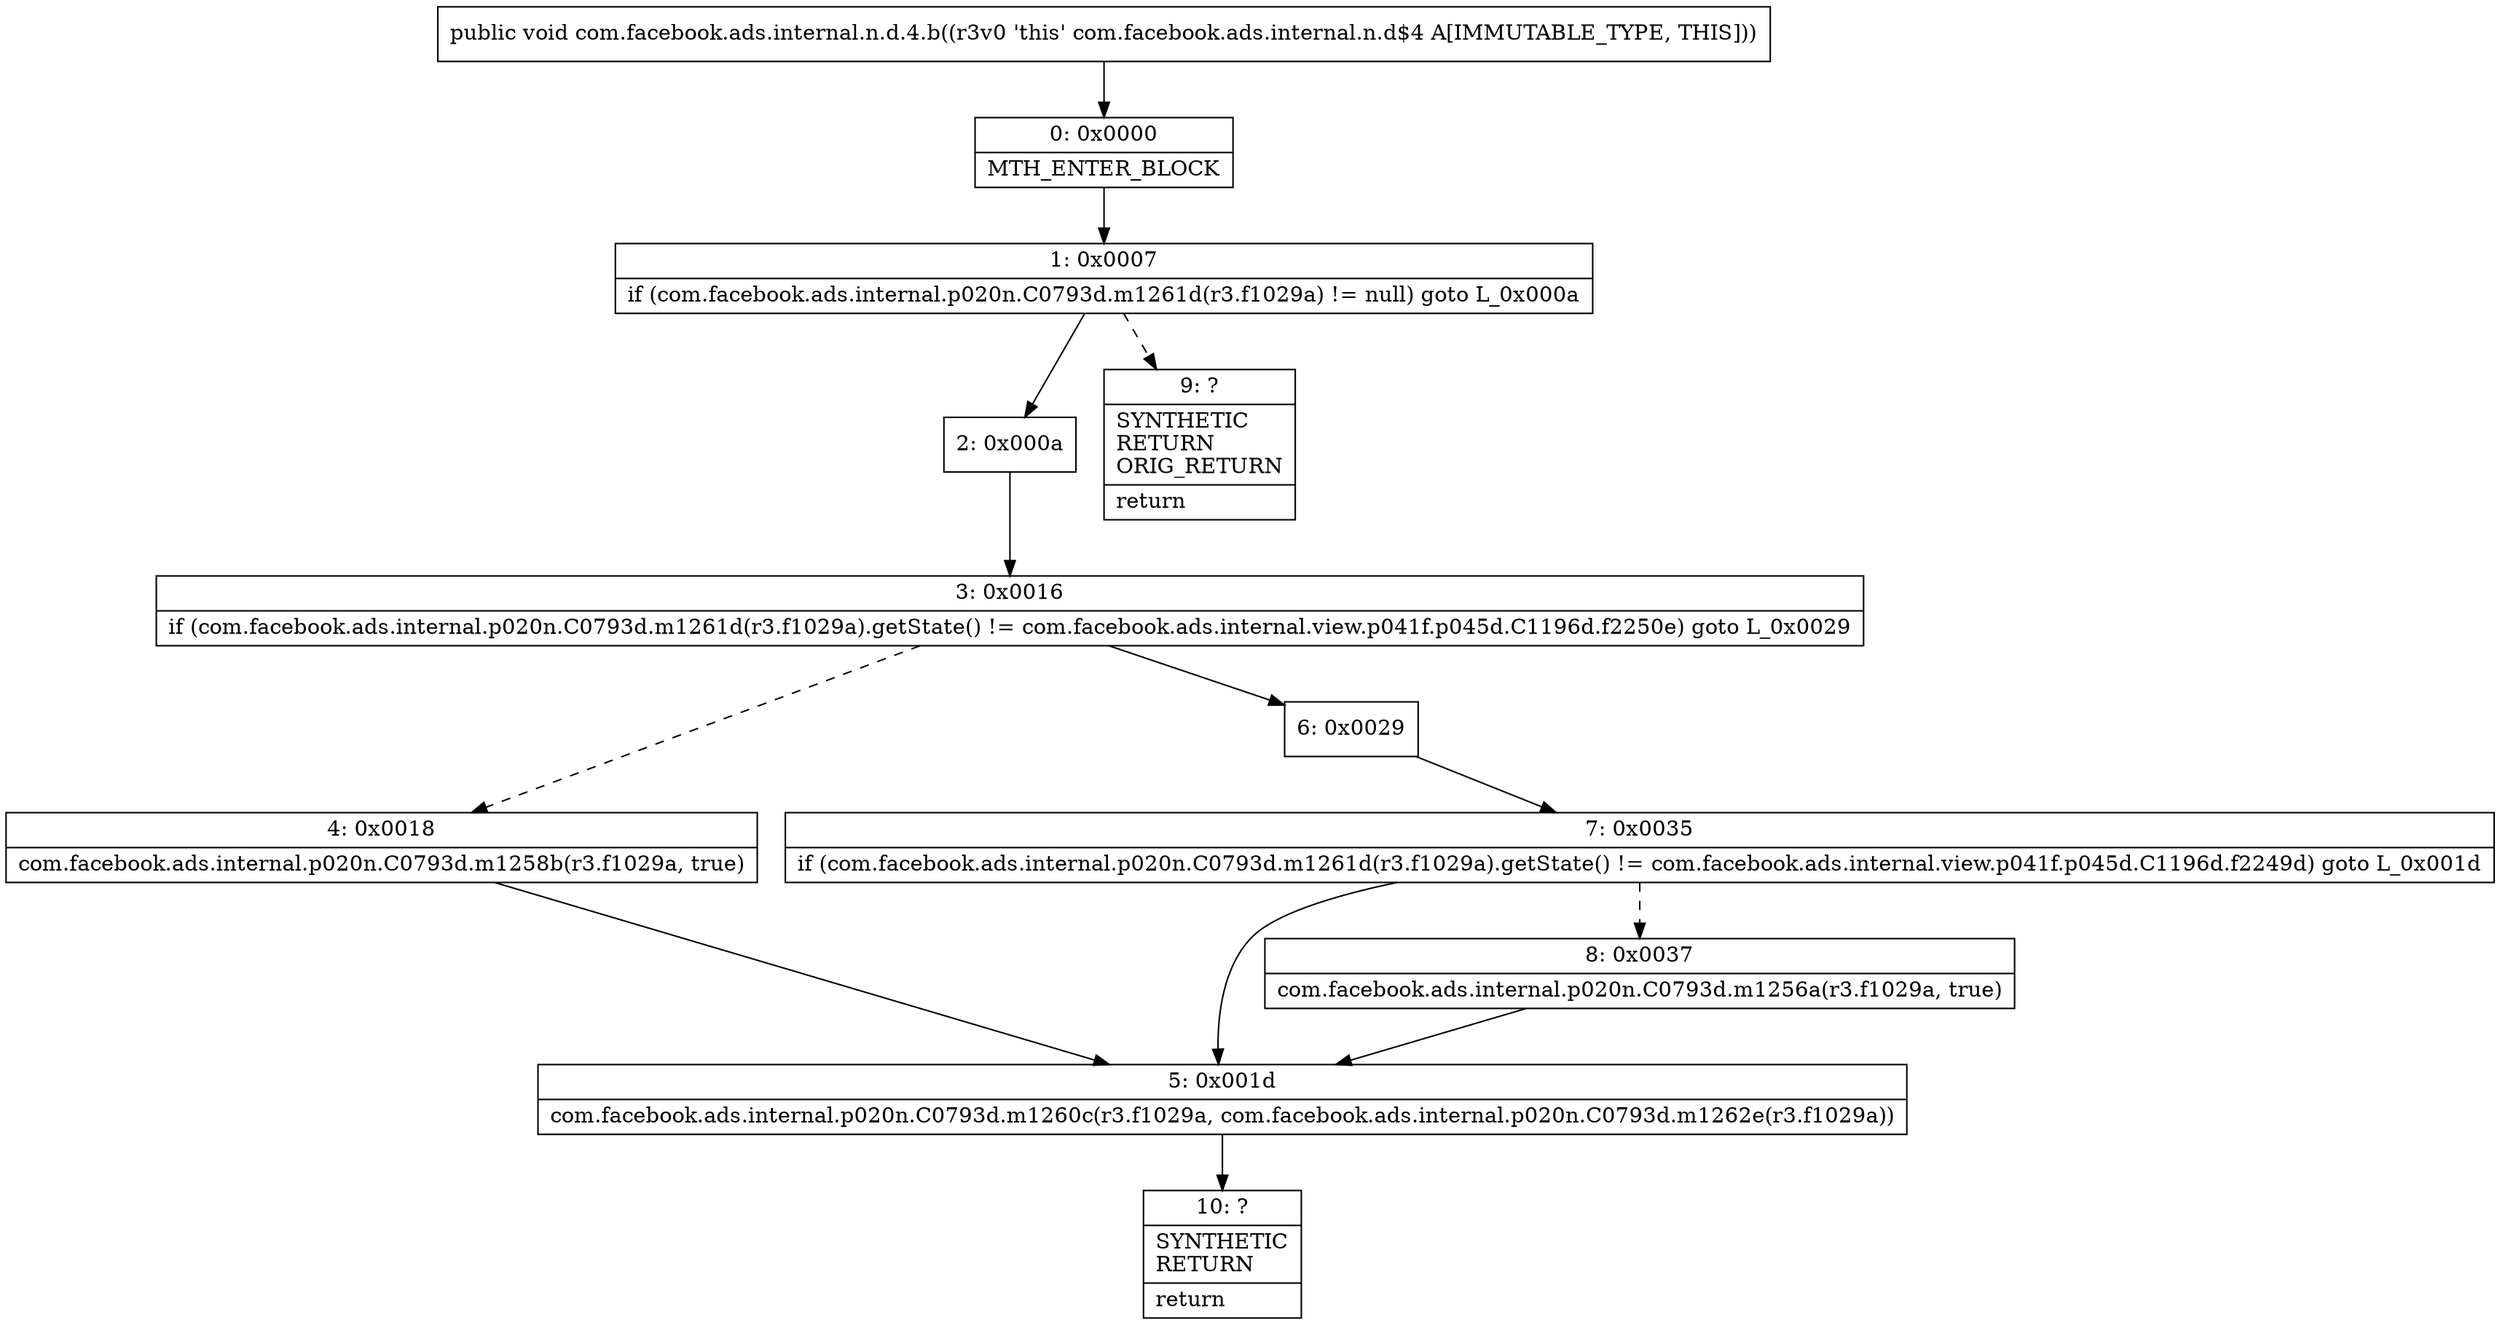digraph "CFG forcom.facebook.ads.internal.n.d.4.b()V" {
Node_0 [shape=record,label="{0\:\ 0x0000|MTH_ENTER_BLOCK\l}"];
Node_1 [shape=record,label="{1\:\ 0x0007|if (com.facebook.ads.internal.p020n.C0793d.m1261d(r3.f1029a) != null) goto L_0x000a\l}"];
Node_2 [shape=record,label="{2\:\ 0x000a}"];
Node_3 [shape=record,label="{3\:\ 0x0016|if (com.facebook.ads.internal.p020n.C0793d.m1261d(r3.f1029a).getState() != com.facebook.ads.internal.view.p041f.p045d.C1196d.f2250e) goto L_0x0029\l}"];
Node_4 [shape=record,label="{4\:\ 0x0018|com.facebook.ads.internal.p020n.C0793d.m1258b(r3.f1029a, true)\l}"];
Node_5 [shape=record,label="{5\:\ 0x001d|com.facebook.ads.internal.p020n.C0793d.m1260c(r3.f1029a, com.facebook.ads.internal.p020n.C0793d.m1262e(r3.f1029a))\l}"];
Node_6 [shape=record,label="{6\:\ 0x0029}"];
Node_7 [shape=record,label="{7\:\ 0x0035|if (com.facebook.ads.internal.p020n.C0793d.m1261d(r3.f1029a).getState() != com.facebook.ads.internal.view.p041f.p045d.C1196d.f2249d) goto L_0x001d\l}"];
Node_8 [shape=record,label="{8\:\ 0x0037|com.facebook.ads.internal.p020n.C0793d.m1256a(r3.f1029a, true)\l}"];
Node_9 [shape=record,label="{9\:\ ?|SYNTHETIC\lRETURN\lORIG_RETURN\l|return\l}"];
Node_10 [shape=record,label="{10\:\ ?|SYNTHETIC\lRETURN\l|return\l}"];
MethodNode[shape=record,label="{public void com.facebook.ads.internal.n.d.4.b((r3v0 'this' com.facebook.ads.internal.n.d$4 A[IMMUTABLE_TYPE, THIS])) }"];
MethodNode -> Node_0;
Node_0 -> Node_1;
Node_1 -> Node_2;
Node_1 -> Node_9[style=dashed];
Node_2 -> Node_3;
Node_3 -> Node_4[style=dashed];
Node_3 -> Node_6;
Node_4 -> Node_5;
Node_5 -> Node_10;
Node_6 -> Node_7;
Node_7 -> Node_5;
Node_7 -> Node_8[style=dashed];
Node_8 -> Node_5;
}

